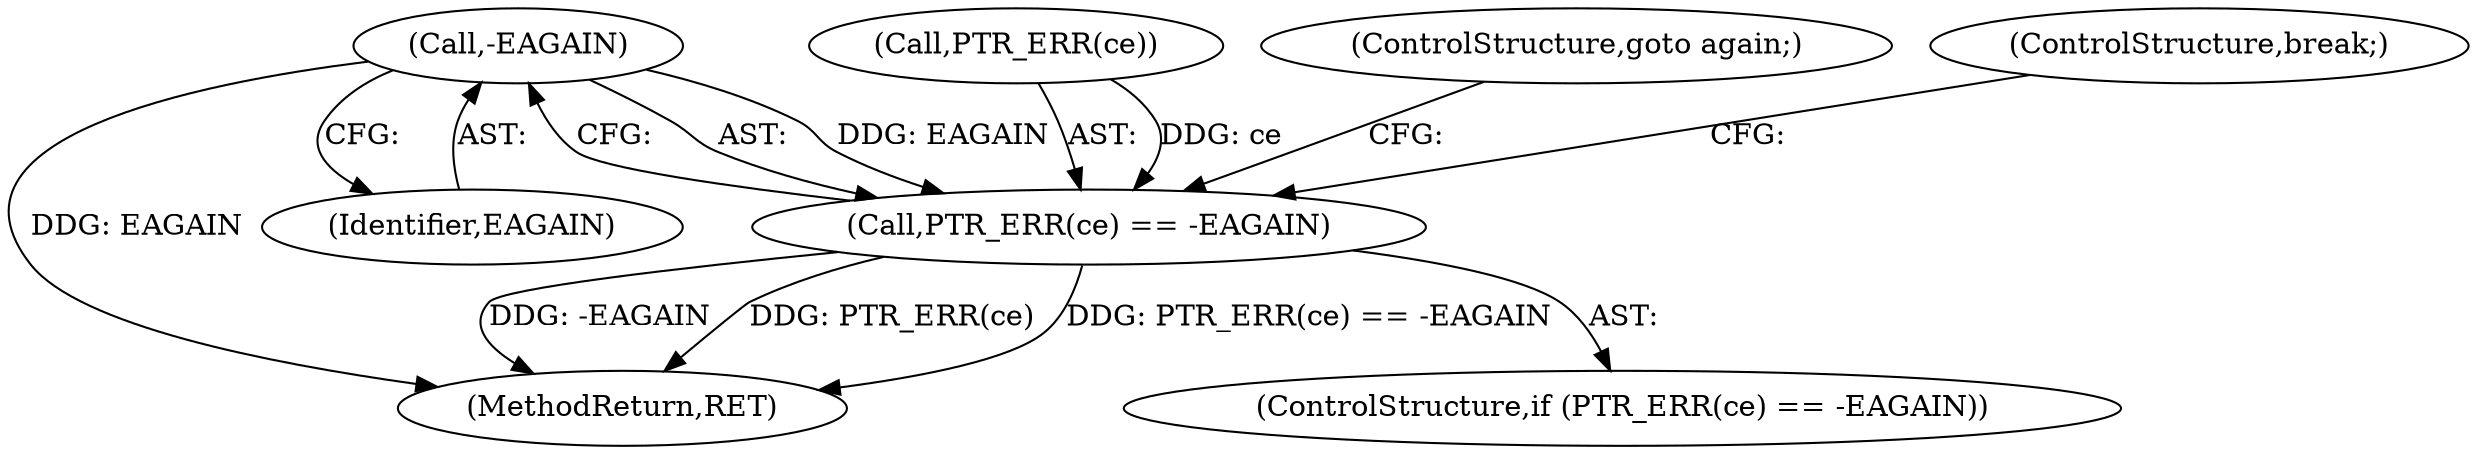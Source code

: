 digraph "1_linux_82939d7999dfc1f1998c4b1c12e2f19edbdff272_4@del" {
"1000155" [label="(Call,-EAGAIN)"];
"1000152" [label="(Call,PTR_ERR(ce) == -EAGAIN)"];
"1000156" [label="(Identifier,EAGAIN)"];
"1000153" [label="(Call,PTR_ERR(ce))"];
"1000157" [label="(ControlStructure,goto again;)"];
"1000158" [label="(ControlStructure,break;)"];
"1000155" [label="(Call,-EAGAIN)"];
"1000152" [label="(Call,PTR_ERR(ce) == -EAGAIN)"];
"1000233" [label="(MethodReturn,RET)"];
"1000151" [label="(ControlStructure,if (PTR_ERR(ce) == -EAGAIN))"];
"1000155" -> "1000152"  [label="AST: "];
"1000155" -> "1000156"  [label="CFG: "];
"1000156" -> "1000155"  [label="AST: "];
"1000152" -> "1000155"  [label="CFG: "];
"1000155" -> "1000233"  [label="DDG: EAGAIN"];
"1000155" -> "1000152"  [label="DDG: EAGAIN"];
"1000152" -> "1000151"  [label="AST: "];
"1000153" -> "1000152"  [label="AST: "];
"1000157" -> "1000152"  [label="CFG: "];
"1000158" -> "1000152"  [label="CFG: "];
"1000152" -> "1000233"  [label="DDG: PTR_ERR(ce) == -EAGAIN"];
"1000152" -> "1000233"  [label="DDG: -EAGAIN"];
"1000152" -> "1000233"  [label="DDG: PTR_ERR(ce)"];
"1000153" -> "1000152"  [label="DDG: ce"];
}
